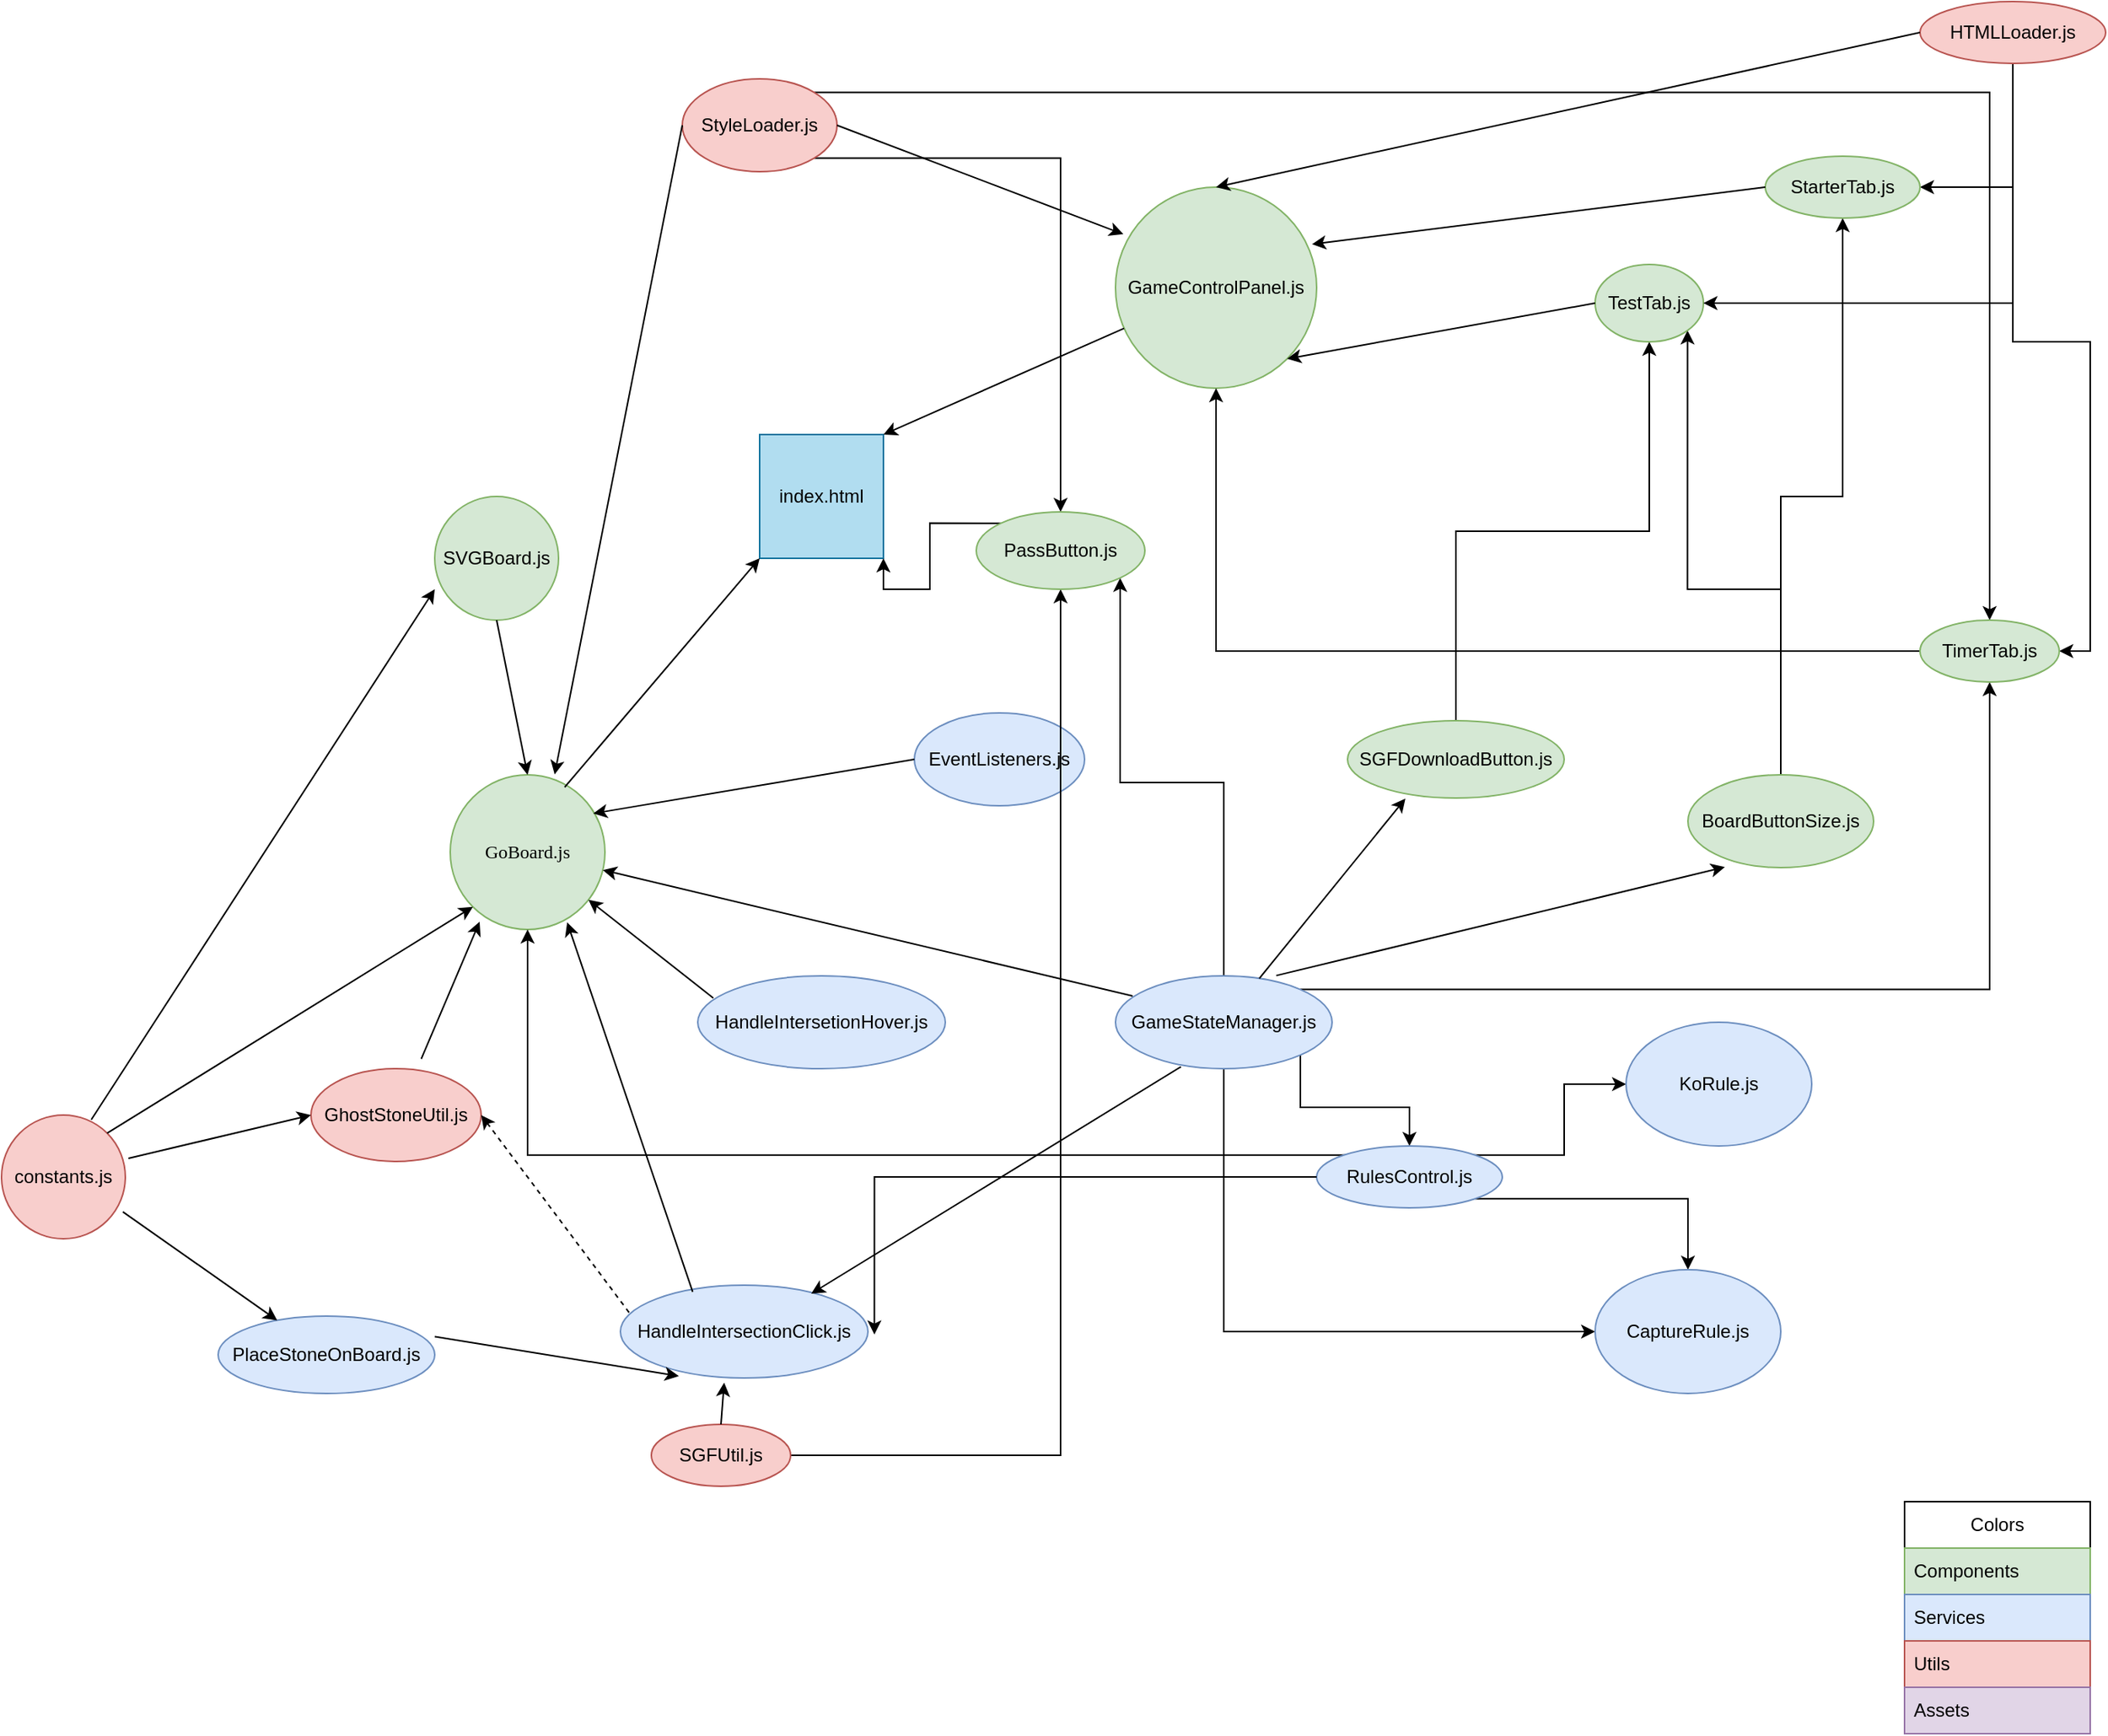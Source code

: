 <mxfile version="23.1.1" type="github">
  <diagram name="Page-1" id="IeH-06YuGBEWwIVZ6MgL">
    <mxGraphModel dx="1908" dy="1232" grid="1" gridSize="10" guides="1" tooltips="1" connect="1" arrows="1" fold="1" page="1" pageScale="1" pageWidth="827" pageHeight="1169" math="0" shadow="0">
      <root>
        <mxCell id="0" />
        <mxCell id="1" parent="0" />
        <mxCell id="sTM9K41NyHMilLDfEMmr-1" value="GoBoard.js" style="ellipse;whiteSpace=wrap;html=1;aspect=fixed;fillColor=#d5e8d4;strokeColor=#82b366;fontFamily=Verdana;labelBackgroundColor=none;" parent="1" vertex="1">
          <mxGeometry x="570" y="510" width="100" height="100" as="geometry" />
        </mxCell>
        <mxCell id="sTM9K41NyHMilLDfEMmr-2" value="Colors" style="swimlane;fontStyle=0;childLayout=stackLayout;horizontal=1;startSize=30;horizontalStack=0;resizeParent=1;resizeParentMax=0;resizeLast=0;collapsible=1;marginBottom=0;whiteSpace=wrap;html=1;" parent="1" vertex="1">
          <mxGeometry x="1510" y="980" width="120" height="150" as="geometry">
            <mxRectangle x="590" y="390" width="80" height="30" as="alternateBounds" />
          </mxGeometry>
        </mxCell>
        <mxCell id="sTM9K41NyHMilLDfEMmr-3" value="Components" style="text;strokeColor=#82b366;fillColor=#d5e8d4;align=left;verticalAlign=middle;spacingLeft=4;spacingRight=4;overflow=hidden;points=[[0,0.5],[1,0.5]];portConstraint=eastwest;rotatable=0;whiteSpace=wrap;html=1;" parent="sTM9K41NyHMilLDfEMmr-2" vertex="1">
          <mxGeometry y="30" width="120" height="30" as="geometry" />
        </mxCell>
        <mxCell id="sTM9K41NyHMilLDfEMmr-4" value="Services" style="text;strokeColor=#6c8ebf;fillColor=#dae8fc;align=left;verticalAlign=middle;spacingLeft=4;spacingRight=4;overflow=hidden;points=[[0,0.5],[1,0.5]];portConstraint=eastwest;rotatable=0;whiteSpace=wrap;html=1;" parent="sTM9K41NyHMilLDfEMmr-2" vertex="1">
          <mxGeometry y="60" width="120" height="30" as="geometry" />
        </mxCell>
        <mxCell id="sTM9K41NyHMilLDfEMmr-5" value="Utils" style="text;strokeColor=#b85450;fillColor=#f8cecc;align=left;verticalAlign=middle;spacingLeft=4;spacingRight=4;overflow=hidden;points=[[0,0.5],[1,0.5]];portConstraint=eastwest;rotatable=0;whiteSpace=wrap;html=1;" parent="sTM9K41NyHMilLDfEMmr-2" vertex="1">
          <mxGeometry y="90" width="120" height="30" as="geometry" />
        </mxCell>
        <mxCell id="sTM9K41NyHMilLDfEMmr-28" value="Assets" style="text;strokeColor=#9673a6;fillColor=#e1d5e7;align=left;verticalAlign=middle;spacingLeft=4;spacingRight=4;overflow=hidden;points=[[0,0.5],[1,0.5]];portConstraint=eastwest;rotatable=0;whiteSpace=wrap;html=1;" parent="sTM9K41NyHMilLDfEMmr-2" vertex="1">
          <mxGeometry y="120" width="120" height="30" as="geometry" />
        </mxCell>
        <mxCell id="sTM9K41NyHMilLDfEMmr-29" value="constants.js" style="ellipse;whiteSpace=wrap;html=1;aspect=fixed;fillColor=#f8cecc;strokeColor=#b85450;" parent="1" vertex="1">
          <mxGeometry x="280" y="730" width="80" height="80" as="geometry" />
        </mxCell>
        <mxCell id="sTM9K41NyHMilLDfEMmr-30" value="" style="endArrow=classic;html=1;rounded=0;exitX=1;exitY=0;exitDx=0;exitDy=0;entryX=0;entryY=1;entryDx=0;entryDy=0;" parent="1" source="sTM9K41NyHMilLDfEMmr-29" target="sTM9K41NyHMilLDfEMmr-1" edge="1">
          <mxGeometry width="50" height="50" relative="1" as="geometry">
            <mxPoint x="580" y="640" as="sourcePoint" />
            <mxPoint x="630" y="590" as="targetPoint" />
          </mxGeometry>
        </mxCell>
        <mxCell id="sTM9K41NyHMilLDfEMmr-31" value="SVGBoard.js" style="ellipse;whiteSpace=wrap;html=1;aspect=fixed;fillColor=#d5e8d4;strokeColor=#82b366;" parent="1" vertex="1">
          <mxGeometry x="560" y="330" width="80" height="80" as="geometry" />
        </mxCell>
        <mxCell id="sTM9K41NyHMilLDfEMmr-32" value="index.html" style="whiteSpace=wrap;html=1;aspect=fixed;fillColor=#b1ddf0;strokeColor=#10739e;" parent="1" vertex="1">
          <mxGeometry x="770" y="290" width="80" height="80" as="geometry" />
        </mxCell>
        <mxCell id="sTM9K41NyHMilLDfEMmr-33" value="" style="endArrow=classic;html=1;rounded=0;exitX=0.5;exitY=1;exitDx=0;exitDy=0;entryX=0.5;entryY=0;entryDx=0;entryDy=0;" parent="1" source="sTM9K41NyHMilLDfEMmr-31" target="sTM9K41NyHMilLDfEMmr-1" edge="1">
          <mxGeometry width="50" height="50" relative="1" as="geometry">
            <mxPoint x="580" y="640" as="sourcePoint" />
            <mxPoint x="630" y="590" as="targetPoint" />
          </mxGeometry>
        </mxCell>
        <mxCell id="bGxuDVC2UNsTSMvArClK-22" style="edgeStyle=orthogonalEdgeStyle;rounded=0;orthogonalLoop=1;jettySize=auto;html=1;exitX=0.5;exitY=0;exitDx=0;exitDy=0;entryX=1;entryY=1;entryDx=0;entryDy=0;" parent="1" source="XwEsag-w0yq0WjHqDlLs-1" target="IqSlIdKV5zIIvHI6r_ve-4" edge="1">
          <mxGeometry relative="1" as="geometry">
            <Array as="points">
              <mxPoint x="1380" y="390" />
              <mxPoint x="1560" y="390" />
            </Array>
          </mxGeometry>
        </mxCell>
        <mxCell id="bGxuDVC2UNsTSMvArClK-23" style="edgeStyle=orthogonalEdgeStyle;rounded=0;orthogonalLoop=1;jettySize=auto;html=1;exitX=0.5;exitY=0;exitDx=0;exitDy=0;entryX=0.5;entryY=1;entryDx=0;entryDy=0;" parent="1" source="XwEsag-w0yq0WjHqDlLs-1" target="bGxuDVC2UNsTSMvArClK-1" edge="1">
          <mxGeometry relative="1" as="geometry" />
        </mxCell>
        <mxCell id="XwEsag-w0yq0WjHqDlLs-1" value="BoardButtonSize.js" style="ellipse;whiteSpace=wrap;html=1;fillColor=#d5e8d4;strokeColor=#82b366;" parent="1" vertex="1">
          <mxGeometry x="1370" y="510" width="120" height="60" as="geometry" />
        </mxCell>
        <mxCell id="AMmoamNJwJQikj0jDECf-3" style="edgeStyle=orthogonalEdgeStyle;rounded=0;orthogonalLoop=1;jettySize=auto;html=1;exitX=1;exitY=0;exitDx=0;exitDy=0;" parent="1" source="XwEsag-w0yq0WjHqDlLs-3" target="AMmoamNJwJQikj0jDECf-1" edge="1">
          <mxGeometry relative="1" as="geometry" />
        </mxCell>
        <mxCell id="GgzKaft8piSky5gUgWcs-4" style="edgeStyle=orthogonalEdgeStyle;rounded=0;orthogonalLoop=1;jettySize=auto;html=1;exitX=1;exitY=1;exitDx=0;exitDy=0;entryX=0.5;entryY=0;entryDx=0;entryDy=0;" parent="1" source="XwEsag-w0yq0WjHqDlLs-3" target="GgzKaft8piSky5gUgWcs-1" edge="1">
          <mxGeometry relative="1" as="geometry" />
        </mxCell>
        <mxCell id="XwEsag-w0yq0WjHqDlLs-3" value="StyleLoader.js" style="ellipse;whiteSpace=wrap;html=1;fillColor=#f8cecc;strokeColor=#b85450;" parent="1" vertex="1">
          <mxGeometry x="720" y="60" width="100" height="60" as="geometry" />
        </mxCell>
        <mxCell id="XwEsag-w0yq0WjHqDlLs-4" value="" style="endArrow=classic;html=1;rounded=0;exitX=0;exitY=0.5;exitDx=0;exitDy=0;entryX=0.675;entryY=-0.003;entryDx=0;entryDy=0;entryPerimeter=0;" parent="1" source="XwEsag-w0yq0WjHqDlLs-3" target="sTM9K41NyHMilLDfEMmr-1" edge="1">
          <mxGeometry width="50" height="50" relative="1" as="geometry">
            <mxPoint x="530" y="640" as="sourcePoint" />
            <mxPoint x="580" y="590" as="targetPoint" />
          </mxGeometry>
        </mxCell>
        <mxCell id="XwEsag-w0yq0WjHqDlLs-5" value="EventListeners.js" style="ellipse;whiteSpace=wrap;html=1;fillColor=#dae8fc;strokeColor=#6c8ebf;" parent="1" vertex="1">
          <mxGeometry x="870" y="470" width="110" height="60" as="geometry" />
        </mxCell>
        <mxCell id="XwEsag-w0yq0WjHqDlLs-6" value="" style="endArrow=classic;html=1;rounded=0;exitX=0;exitY=0.5;exitDx=0;exitDy=0;entryX=0.925;entryY=0.25;entryDx=0;entryDy=0;entryPerimeter=0;" parent="1" source="XwEsag-w0yq0WjHqDlLs-5" target="sTM9K41NyHMilLDfEMmr-1" edge="1">
          <mxGeometry width="50" height="50" relative="1" as="geometry">
            <mxPoint x="530" y="640" as="sourcePoint" />
            <mxPoint x="650" y="530" as="targetPoint" />
          </mxGeometry>
        </mxCell>
        <mxCell id="XwEsag-w0yq0WjHqDlLs-7" value="GhostStoneUtil.js" style="ellipse;whiteSpace=wrap;html=1;fillColor=#f8cecc;strokeColor=#b85450;" parent="1" vertex="1">
          <mxGeometry x="480" y="700" width="110" height="60" as="geometry" />
        </mxCell>
        <mxCell id="XwEsag-w0yq0WjHqDlLs-8" value="" style="endArrow=classic;html=1;rounded=0;exitX=0.648;exitY=-0.105;exitDx=0;exitDy=0;exitPerimeter=0;entryX=0.19;entryY=0.95;entryDx=0;entryDy=0;entryPerimeter=0;" parent="1" source="XwEsag-w0yq0WjHqDlLs-7" target="sTM9K41NyHMilLDfEMmr-1" edge="1">
          <mxGeometry width="50" height="50" relative="1" as="geometry">
            <mxPoint x="530" y="640" as="sourcePoint" />
            <mxPoint x="560" y="720" as="targetPoint" />
          </mxGeometry>
        </mxCell>
        <mxCell id="XwEsag-w0yq0WjHqDlLs-9" value="HandleIntersectionClick.js" style="ellipse;whiteSpace=wrap;html=1;fillColor=#dae8fc;strokeColor=#6c8ebf;" parent="1" vertex="1">
          <mxGeometry x="680" y="840" width="160" height="60" as="geometry" />
        </mxCell>
        <mxCell id="XwEsag-w0yq0WjHqDlLs-10" value="HandleIntersetionHover.js" style="ellipse;whiteSpace=wrap;html=1;fillColor=#dae8fc;strokeColor=#6c8ebf;" parent="1" vertex="1">
          <mxGeometry x="730" y="640" width="160" height="60" as="geometry" />
        </mxCell>
        <mxCell id="XwEsag-w0yq0WjHqDlLs-11" value="" style="endArrow=classic;html=1;rounded=0;entryX=0.756;entryY=0.954;entryDx=0;entryDy=0;entryPerimeter=0;exitX=0.292;exitY=0.072;exitDx=0;exitDy=0;exitPerimeter=0;" parent="1" source="XwEsag-w0yq0WjHqDlLs-9" target="sTM9K41NyHMilLDfEMmr-1" edge="1">
          <mxGeometry width="50" height="50" relative="1" as="geometry">
            <mxPoint x="740" y="845.5" as="sourcePoint" />
            <mxPoint x="660" y="614.5" as="targetPoint" />
          </mxGeometry>
        </mxCell>
        <mxCell id="XwEsag-w0yq0WjHqDlLs-12" value="" style="endArrow=classic;html=1;rounded=0;exitX=0.063;exitY=0.239;exitDx=0;exitDy=0;exitPerimeter=0;" parent="1" source="XwEsag-w0yq0WjHqDlLs-10" target="sTM9K41NyHMilLDfEMmr-1" edge="1">
          <mxGeometry width="50" height="50" relative="1" as="geometry">
            <mxPoint x="650" y="750" as="sourcePoint" />
            <mxPoint x="700" y="700" as="targetPoint" />
          </mxGeometry>
        </mxCell>
        <mxCell id="AMmoamNJwJQikj0jDECf-2" style="edgeStyle=orthogonalEdgeStyle;rounded=0;orthogonalLoop=1;jettySize=auto;html=1;exitX=1;exitY=0;exitDx=0;exitDy=0;" parent="1" source="XwEsag-w0yq0WjHqDlLs-13" target="AMmoamNJwJQikj0jDECf-1" edge="1">
          <mxGeometry relative="1" as="geometry" />
        </mxCell>
        <mxCell id="KfYKY-w-c-0yf6j6l4lk-1" style="edgeStyle=orthogonalEdgeStyle;rounded=0;orthogonalLoop=1;jettySize=auto;html=1;exitX=1;exitY=1;exitDx=0;exitDy=0;entryX=0.5;entryY=0;entryDx=0;entryDy=0;" parent="1" source="XwEsag-w0yq0WjHqDlLs-13" target="qGVtIXNmeSlTvZJ41SJo-1" edge="1">
          <mxGeometry relative="1" as="geometry" />
        </mxCell>
        <mxCell id="GgzKaft8piSky5gUgWcs-3" style="edgeStyle=orthogonalEdgeStyle;rounded=0;orthogonalLoop=1;jettySize=auto;html=1;exitX=0.5;exitY=0;exitDx=0;exitDy=0;entryX=1;entryY=1;entryDx=0;entryDy=0;" parent="1" source="XwEsag-w0yq0WjHqDlLs-13" target="GgzKaft8piSky5gUgWcs-1" edge="1">
          <mxGeometry relative="1" as="geometry" />
        </mxCell>
        <mxCell id="4HOPGJhW_SAizfNV4QFq-5" style="edgeStyle=orthogonalEdgeStyle;rounded=0;orthogonalLoop=1;jettySize=auto;html=1;exitX=0.5;exitY=1;exitDx=0;exitDy=0;entryX=0;entryY=0.5;entryDx=0;entryDy=0;" edge="1" parent="1" source="XwEsag-w0yq0WjHqDlLs-13" target="4HOPGJhW_SAizfNV4QFq-2">
          <mxGeometry relative="1" as="geometry" />
        </mxCell>
        <mxCell id="XwEsag-w0yq0WjHqDlLs-13" value="GameStateManager.js" style="ellipse;whiteSpace=wrap;html=1;fillColor=#dae8fc;strokeColor=#6c8ebf;" parent="1" vertex="1">
          <mxGeometry x="1000" y="640" width="140" height="60" as="geometry" />
        </mxCell>
        <mxCell id="XwEsag-w0yq0WjHqDlLs-14" value="" style="endArrow=classic;html=1;rounded=0;exitX=0.079;exitY=0.217;exitDx=0;exitDy=0;exitPerimeter=0;" parent="1" source="XwEsag-w0yq0WjHqDlLs-13" target="sTM9K41NyHMilLDfEMmr-1" edge="1">
          <mxGeometry width="50" height="50" relative="1" as="geometry">
            <mxPoint x="650" y="750" as="sourcePoint" />
            <mxPoint x="700" y="700" as="targetPoint" />
          </mxGeometry>
        </mxCell>
        <mxCell id="XwEsag-w0yq0WjHqDlLs-15" value="" style="endArrow=classic;html=1;rounded=0;entryX=0.771;entryY=0.091;entryDx=0;entryDy=0;exitX=0.302;exitY=0.98;exitDx=0;exitDy=0;exitPerimeter=0;entryPerimeter=0;" parent="1" source="XwEsag-w0yq0WjHqDlLs-13" target="XwEsag-w0yq0WjHqDlLs-9" edge="1">
          <mxGeometry width="50" height="50" relative="1" as="geometry">
            <mxPoint x="1030" y="665" as="sourcePoint" />
            <mxPoint x="510" y="840" as="targetPoint" />
          </mxGeometry>
        </mxCell>
        <mxCell id="XwEsag-w0yq0WjHqDlLs-16" value="PlaceStoneOnBoard.js" style="ellipse;whiteSpace=wrap;html=1;fillColor=#dae8fc;strokeColor=#6c8ebf;" parent="1" vertex="1">
          <mxGeometry x="420" y="860" width="140" height="50" as="geometry" />
        </mxCell>
        <mxCell id="XwEsag-w0yq0WjHqDlLs-17" value="" style="endArrow=classic;html=1;rounded=0;exitX=1;exitY=0.264;exitDx=0;exitDy=0;exitPerimeter=0;entryX=0.236;entryY=0.98;entryDx=0;entryDy=0;entryPerimeter=0;" parent="1" source="XwEsag-w0yq0WjHqDlLs-16" target="XwEsag-w0yq0WjHqDlLs-9" edge="1">
          <mxGeometry width="50" height="50" relative="1" as="geometry">
            <mxPoint x="630" y="750" as="sourcePoint" />
            <mxPoint x="680" y="700" as="targetPoint" />
          </mxGeometry>
        </mxCell>
        <mxCell id="XwEsag-w0yq0WjHqDlLs-18" value="" style="endArrow=classic;html=1;rounded=0;exitX=0.98;exitY=0.782;exitDx=0;exitDy=0;exitPerimeter=0;" parent="1" source="sTM9K41NyHMilLDfEMmr-29" target="XwEsag-w0yq0WjHqDlLs-16" edge="1">
          <mxGeometry width="50" height="50" relative="1" as="geometry">
            <mxPoint x="310" y="860" as="sourcePoint" />
            <mxPoint x="720" y="700" as="targetPoint" />
          </mxGeometry>
        </mxCell>
        <mxCell id="XwEsag-w0yq0WjHqDlLs-19" value="" style="endArrow=classic;html=1;rounded=0;exitX=1.025;exitY=0.35;exitDx=0;exitDy=0;exitPerimeter=0;entryX=0;entryY=0.5;entryDx=0;entryDy=0;" parent="1" source="sTM9K41NyHMilLDfEMmr-29" target="XwEsag-w0yq0WjHqDlLs-7" edge="1">
          <mxGeometry width="50" height="50" relative="1" as="geometry">
            <mxPoint x="670" y="750" as="sourcePoint" />
            <mxPoint x="470" y="750" as="targetPoint" />
          </mxGeometry>
        </mxCell>
        <mxCell id="XwEsag-w0yq0WjHqDlLs-20" value="" style="endArrow=classic;html=1;rounded=0;exitX=0.725;exitY=0.038;exitDx=0;exitDy=0;exitPerimeter=0;entryX=0;entryY=0.75;entryDx=0;entryDy=0;entryPerimeter=0;" parent="1" source="sTM9K41NyHMilLDfEMmr-29" target="sTM9K41NyHMilLDfEMmr-31" edge="1">
          <mxGeometry width="50" height="50" relative="1" as="geometry">
            <mxPoint x="670" y="650" as="sourcePoint" />
            <mxPoint x="720" y="600" as="targetPoint" />
          </mxGeometry>
        </mxCell>
        <mxCell id="XwEsag-w0yq0WjHqDlLs-21" value="" style="endArrow=classic;html=1;rounded=0;exitX=0.74;exitY=0.08;exitDx=0;exitDy=0;exitPerimeter=0;entryX=0;entryY=1;entryDx=0;entryDy=0;" parent="1" source="sTM9K41NyHMilLDfEMmr-1" target="sTM9K41NyHMilLDfEMmr-32" edge="1">
          <mxGeometry width="50" height="50" relative="1" as="geometry">
            <mxPoint x="550" y="510" as="sourcePoint" />
            <mxPoint x="600" y="460" as="targetPoint" />
          </mxGeometry>
        </mxCell>
        <mxCell id="XwEsag-w0yq0WjHqDlLs-24" value="" style="endArrow=classic;html=1;rounded=0;exitX=0.035;exitY=0.294;exitDx=0;exitDy=0;exitPerimeter=0;entryX=1;entryY=0.5;entryDx=0;entryDy=0;curved=0;dashed=1;" parent="1" source="XwEsag-w0yq0WjHqDlLs-9" target="XwEsag-w0yq0WjHqDlLs-7" edge="1">
          <mxGeometry width="50" height="50" relative="1" as="geometry">
            <mxPoint x="710" y="760" as="sourcePoint" />
            <mxPoint x="760" y="710" as="targetPoint" />
          </mxGeometry>
        </mxCell>
        <mxCell id="GgzKaft8piSky5gUgWcs-5" style="edgeStyle=orthogonalEdgeStyle;rounded=0;orthogonalLoop=1;jettySize=auto;html=1;exitX=1;exitY=0.5;exitDx=0;exitDy=0;" parent="1" source="eg_Josz3ZCCLde00epPz-1" target="GgzKaft8piSky5gUgWcs-1" edge="1">
          <mxGeometry relative="1" as="geometry" />
        </mxCell>
        <mxCell id="eg_Josz3ZCCLde00epPz-1" value="SGFUtil.js" style="ellipse;whiteSpace=wrap;html=1;fillColor=#f8cecc;strokeColor=#b85450;" parent="1" vertex="1">
          <mxGeometry x="700" y="930" width="90" height="40" as="geometry" />
        </mxCell>
        <mxCell id="eg_Josz3ZCCLde00epPz-2" value="" style="endArrow=classic;html=1;rounded=0;exitX=0.5;exitY=0;exitDx=0;exitDy=0;entryX=0.419;entryY=1.05;entryDx=0;entryDy=0;entryPerimeter=0;" parent="1" source="eg_Josz3ZCCLde00epPz-1" target="XwEsag-w0yq0WjHqDlLs-9" edge="1">
          <mxGeometry width="50" height="50" relative="1" as="geometry">
            <mxPoint x="890" y="810" as="sourcePoint" />
            <mxPoint x="940" y="760" as="targetPoint" />
          </mxGeometry>
        </mxCell>
        <mxCell id="bGxuDVC2UNsTSMvArClK-20" style="edgeStyle=orthogonalEdgeStyle;rounded=0;orthogonalLoop=1;jettySize=auto;html=1;exitX=0.5;exitY=0;exitDx=0;exitDy=0;entryX=0.5;entryY=1;entryDx=0;entryDy=0;" parent="1" source="IqSlIdKV5zIIvHI6r_ve-1" target="IqSlIdKV5zIIvHI6r_ve-4" edge="1">
          <mxGeometry relative="1" as="geometry" />
        </mxCell>
        <mxCell id="IqSlIdKV5zIIvHI6r_ve-1" value="SGFDownloadButton.js" style="ellipse;whiteSpace=wrap;html=1;fillColor=#d5e8d4;strokeColor=#82b366;" parent="1" vertex="1">
          <mxGeometry x="1150" y="475" width="140" height="50" as="geometry" />
        </mxCell>
        <mxCell id="IqSlIdKV5zIIvHI6r_ve-3" value="" style="endArrow=classic;html=1;rounded=0;entryX=0.267;entryY=1.007;entryDx=0;entryDy=0;entryPerimeter=0;" parent="1" source="XwEsag-w0yq0WjHqDlLs-13" target="IqSlIdKV5zIIvHI6r_ve-1" edge="1">
          <mxGeometry width="50" height="50" relative="1" as="geometry">
            <mxPoint x="870" y="690" as="sourcePoint" />
            <mxPoint x="920" y="640" as="targetPoint" />
          </mxGeometry>
        </mxCell>
        <mxCell id="IqSlIdKV5zIIvHI6r_ve-4" value="TestTab.js" style="ellipse;whiteSpace=wrap;html=1;fillColor=#d5e8d4;strokeColor=#82b366;" parent="1" vertex="1">
          <mxGeometry x="1310" y="180" width="70" height="50" as="geometry" />
        </mxCell>
        <mxCell id="IqSlIdKV5zIIvHI6r_ve-6" value="GameControlPanel.js" style="ellipse;whiteSpace=wrap;html=1;aspect=fixed;fillColor=#d5e8d4;strokeColor=#82b366;" parent="1" vertex="1">
          <mxGeometry x="1000" y="130" width="130" height="130" as="geometry" />
        </mxCell>
        <mxCell id="IqSlIdKV5zIIvHI6r_ve-10" value="" style="endArrow=classic;html=1;rounded=0;entryX=1;entryY=0;entryDx=0;entryDy=0;" parent="1" source="IqSlIdKV5zIIvHI6r_ve-6" target="sTM9K41NyHMilLDfEMmr-32" edge="1">
          <mxGeometry width="50" height="50" relative="1" as="geometry">
            <mxPoint x="1000" y="330" as="sourcePoint" />
            <mxPoint x="1050" y="280" as="targetPoint" />
          </mxGeometry>
        </mxCell>
        <mxCell id="bGxuDVC2UNsTSMvArClK-14" style="edgeStyle=orthogonalEdgeStyle;rounded=0;orthogonalLoop=1;jettySize=auto;html=1;exitX=0.5;exitY=1;exitDx=0;exitDy=0;entryX=1;entryY=0.5;entryDx=0;entryDy=0;" parent="1" source="_aCDbJowjbYK5j0OoCDy-1" target="bGxuDVC2UNsTSMvArClK-1" edge="1">
          <mxGeometry relative="1" as="geometry" />
        </mxCell>
        <mxCell id="bGxuDVC2UNsTSMvArClK-15" style="edgeStyle=orthogonalEdgeStyle;rounded=0;orthogonalLoop=1;jettySize=auto;html=1;exitX=0.5;exitY=1;exitDx=0;exitDy=0;entryX=1;entryY=0.5;entryDx=0;entryDy=0;" parent="1" source="_aCDbJowjbYK5j0OoCDy-1" target="IqSlIdKV5zIIvHI6r_ve-4" edge="1">
          <mxGeometry relative="1" as="geometry" />
        </mxCell>
        <mxCell id="AMmoamNJwJQikj0jDECf-4" style="edgeStyle=orthogonalEdgeStyle;rounded=0;orthogonalLoop=1;jettySize=auto;html=1;exitX=0.5;exitY=1;exitDx=0;exitDy=0;entryX=1;entryY=0.5;entryDx=0;entryDy=0;" parent="1" source="_aCDbJowjbYK5j0OoCDy-1" target="AMmoamNJwJQikj0jDECf-1" edge="1">
          <mxGeometry relative="1" as="geometry" />
        </mxCell>
        <mxCell id="_aCDbJowjbYK5j0OoCDy-1" value="HTMLLoader.js" style="ellipse;whiteSpace=wrap;html=1;fillColor=#f8cecc;strokeColor=#b85450;" parent="1" vertex="1">
          <mxGeometry x="1520" y="10" width="120" height="40" as="geometry" />
        </mxCell>
        <mxCell id="_aCDbJowjbYK5j0OoCDy-2" value="" style="endArrow=classic;html=1;rounded=0;exitX=0;exitY=0.5;exitDx=0;exitDy=0;entryX=0.5;entryY=0;entryDx=0;entryDy=0;" parent="1" source="_aCDbJowjbYK5j0OoCDy-1" target="IqSlIdKV5zIIvHI6r_ve-6" edge="1">
          <mxGeometry width="50" height="50" relative="1" as="geometry">
            <mxPoint x="1060" y="510" as="sourcePoint" />
            <mxPoint x="1110" y="460" as="targetPoint" />
          </mxGeometry>
        </mxCell>
        <mxCell id="BNSQH5p7iATUA6z0eg3D-7" value="" style="endArrow=classic;html=1;rounded=0;exitX=0.742;exitY=-0.003;exitDx=0;exitDy=0;exitPerimeter=0;entryX=0.199;entryY=0.994;entryDx=0;entryDy=0;entryPerimeter=0;" parent="1" source="XwEsag-w0yq0WjHqDlLs-13" target="XwEsag-w0yq0WjHqDlLs-1" edge="1">
          <mxGeometry width="50" height="50" relative="1" as="geometry">
            <mxPoint x="970" y="510" as="sourcePoint" />
            <mxPoint x="1020" y="460" as="targetPoint" />
          </mxGeometry>
        </mxCell>
        <mxCell id="bGxuDVC2UNsTSMvArClK-1" value="StarterTab.js" style="ellipse;whiteSpace=wrap;html=1;fillColor=#d5e8d4;strokeColor=#82b366;" parent="1" vertex="1">
          <mxGeometry x="1420" y="110" width="100" height="40" as="geometry" />
        </mxCell>
        <mxCell id="bGxuDVC2UNsTSMvArClK-4" value="" style="endArrow=classic;html=1;rounded=0;entryX=0.039;entryY=0.234;entryDx=0;entryDy=0;entryPerimeter=0;exitX=1;exitY=0.5;exitDx=0;exitDy=0;" parent="1" source="XwEsag-w0yq0WjHqDlLs-3" target="IqSlIdKV5zIIvHI6r_ve-6" edge="1">
          <mxGeometry width="50" height="50" relative="1" as="geometry">
            <mxPoint x="960" y="300" as="sourcePoint" />
            <mxPoint x="1010" y="250" as="targetPoint" />
          </mxGeometry>
        </mxCell>
        <mxCell id="bGxuDVC2UNsTSMvArClK-24" value="" style="endArrow=classic;html=1;rounded=0;entryX=1;entryY=1;entryDx=0;entryDy=0;exitX=0;exitY=0.5;exitDx=0;exitDy=0;" parent="1" source="IqSlIdKV5zIIvHI6r_ve-4" target="IqSlIdKV5zIIvHI6r_ve-6" edge="1">
          <mxGeometry width="50" height="50" relative="1" as="geometry">
            <mxPoint x="1060" y="460" as="sourcePoint" />
            <mxPoint x="1110" y="410" as="targetPoint" />
          </mxGeometry>
        </mxCell>
        <mxCell id="bGxuDVC2UNsTSMvArClK-25" value="" style="endArrow=classic;html=1;rounded=0;entryX=0.977;entryY=0.284;entryDx=0;entryDy=0;entryPerimeter=0;exitX=0;exitY=0.5;exitDx=0;exitDy=0;" parent="1" source="bGxuDVC2UNsTSMvArClK-1" target="IqSlIdKV5zIIvHI6r_ve-6" edge="1">
          <mxGeometry width="50" height="50" relative="1" as="geometry">
            <mxPoint x="1060" y="460" as="sourcePoint" />
            <mxPoint x="1110" y="410" as="targetPoint" />
          </mxGeometry>
        </mxCell>
        <mxCell id="AMmoamNJwJQikj0jDECf-5" style="edgeStyle=orthogonalEdgeStyle;rounded=0;orthogonalLoop=1;jettySize=auto;html=1;exitX=0;exitY=0.5;exitDx=0;exitDy=0;entryX=0.5;entryY=1;entryDx=0;entryDy=0;" parent="1" source="AMmoamNJwJQikj0jDECf-1" target="IqSlIdKV5zIIvHI6r_ve-6" edge="1">
          <mxGeometry relative="1" as="geometry" />
        </mxCell>
        <mxCell id="AMmoamNJwJQikj0jDECf-1" value="TimerTab.js" style="ellipse;whiteSpace=wrap;html=1;fillColor=#d5e8d4;strokeColor=#82b366;" parent="1" vertex="1">
          <mxGeometry x="1520" y="410" width="90" height="40" as="geometry" />
        </mxCell>
        <mxCell id="KfYKY-w-c-0yf6j6l4lk-2" style="edgeStyle=orthogonalEdgeStyle;rounded=0;orthogonalLoop=1;jettySize=auto;html=1;exitX=1;exitY=0;exitDx=0;exitDy=0;entryX=0.5;entryY=1;entryDx=0;entryDy=0;" parent="1" source="qGVtIXNmeSlTvZJ41SJo-1" target="sTM9K41NyHMilLDfEMmr-1" edge="1">
          <mxGeometry relative="1" as="geometry" />
        </mxCell>
        <mxCell id="4HOPGJhW_SAizfNV4QFq-3" style="edgeStyle=orthogonalEdgeStyle;rounded=0;orthogonalLoop=1;jettySize=auto;html=1;exitX=1;exitY=0;exitDx=0;exitDy=0;entryX=0;entryY=0.5;entryDx=0;entryDy=0;" edge="1" parent="1" source="qGVtIXNmeSlTvZJ41SJo-1" target="4HOPGJhW_SAizfNV4QFq-1">
          <mxGeometry relative="1" as="geometry" />
        </mxCell>
        <mxCell id="4HOPGJhW_SAizfNV4QFq-4" style="edgeStyle=orthogonalEdgeStyle;rounded=0;orthogonalLoop=1;jettySize=auto;html=1;exitX=1;exitY=1;exitDx=0;exitDy=0;" edge="1" parent="1" source="qGVtIXNmeSlTvZJ41SJo-1" target="4HOPGJhW_SAizfNV4QFq-2">
          <mxGeometry relative="1" as="geometry" />
        </mxCell>
        <mxCell id="qGVtIXNmeSlTvZJ41SJo-1" value="RulesControl.js" style="ellipse;whiteSpace=wrap;html=1;fillColor=#dae8fc;strokeColor=#6c8ebf;" parent="1" vertex="1">
          <mxGeometry x="1130" y="750" width="120" height="40" as="geometry" />
        </mxCell>
        <mxCell id="qGVtIXNmeSlTvZJ41SJo-2" style="edgeStyle=orthogonalEdgeStyle;rounded=0;orthogonalLoop=1;jettySize=auto;html=1;exitX=0;exitY=0.5;exitDx=0;exitDy=0;entryX=1.026;entryY=0.531;entryDx=0;entryDy=0;entryPerimeter=0;" parent="1" source="qGVtIXNmeSlTvZJ41SJo-1" target="XwEsag-w0yq0WjHqDlLs-9" edge="1">
          <mxGeometry relative="1" as="geometry" />
        </mxCell>
        <mxCell id="GgzKaft8piSky5gUgWcs-2" style="edgeStyle=orthogonalEdgeStyle;rounded=0;orthogonalLoop=1;jettySize=auto;html=1;exitX=0;exitY=0;exitDx=0;exitDy=0;entryX=1;entryY=1;entryDx=0;entryDy=0;" parent="1" source="GgzKaft8piSky5gUgWcs-1" target="sTM9K41NyHMilLDfEMmr-32" edge="1">
          <mxGeometry relative="1" as="geometry" />
        </mxCell>
        <mxCell id="GgzKaft8piSky5gUgWcs-1" value="PassButton.js" style="ellipse;whiteSpace=wrap;html=1;fillColor=#d5e8d4;strokeColor=#82b366;" parent="1" vertex="1">
          <mxGeometry x="910" y="340" width="109" height="50" as="geometry" />
        </mxCell>
        <mxCell id="4HOPGJhW_SAizfNV4QFq-1" value="KoRule.js" style="ellipse;whiteSpace=wrap;html=1;fillColor=#dae8fc;strokeColor=#6c8ebf;" vertex="1" parent="1">
          <mxGeometry x="1330" y="670" width="120" height="80" as="geometry" />
        </mxCell>
        <mxCell id="4HOPGJhW_SAizfNV4QFq-2" value="CaptureRule.js" style="ellipse;whiteSpace=wrap;html=1;fillColor=#dae8fc;strokeColor=#6c8ebf;" vertex="1" parent="1">
          <mxGeometry x="1310" y="830" width="120" height="80" as="geometry" />
        </mxCell>
      </root>
    </mxGraphModel>
  </diagram>
</mxfile>
